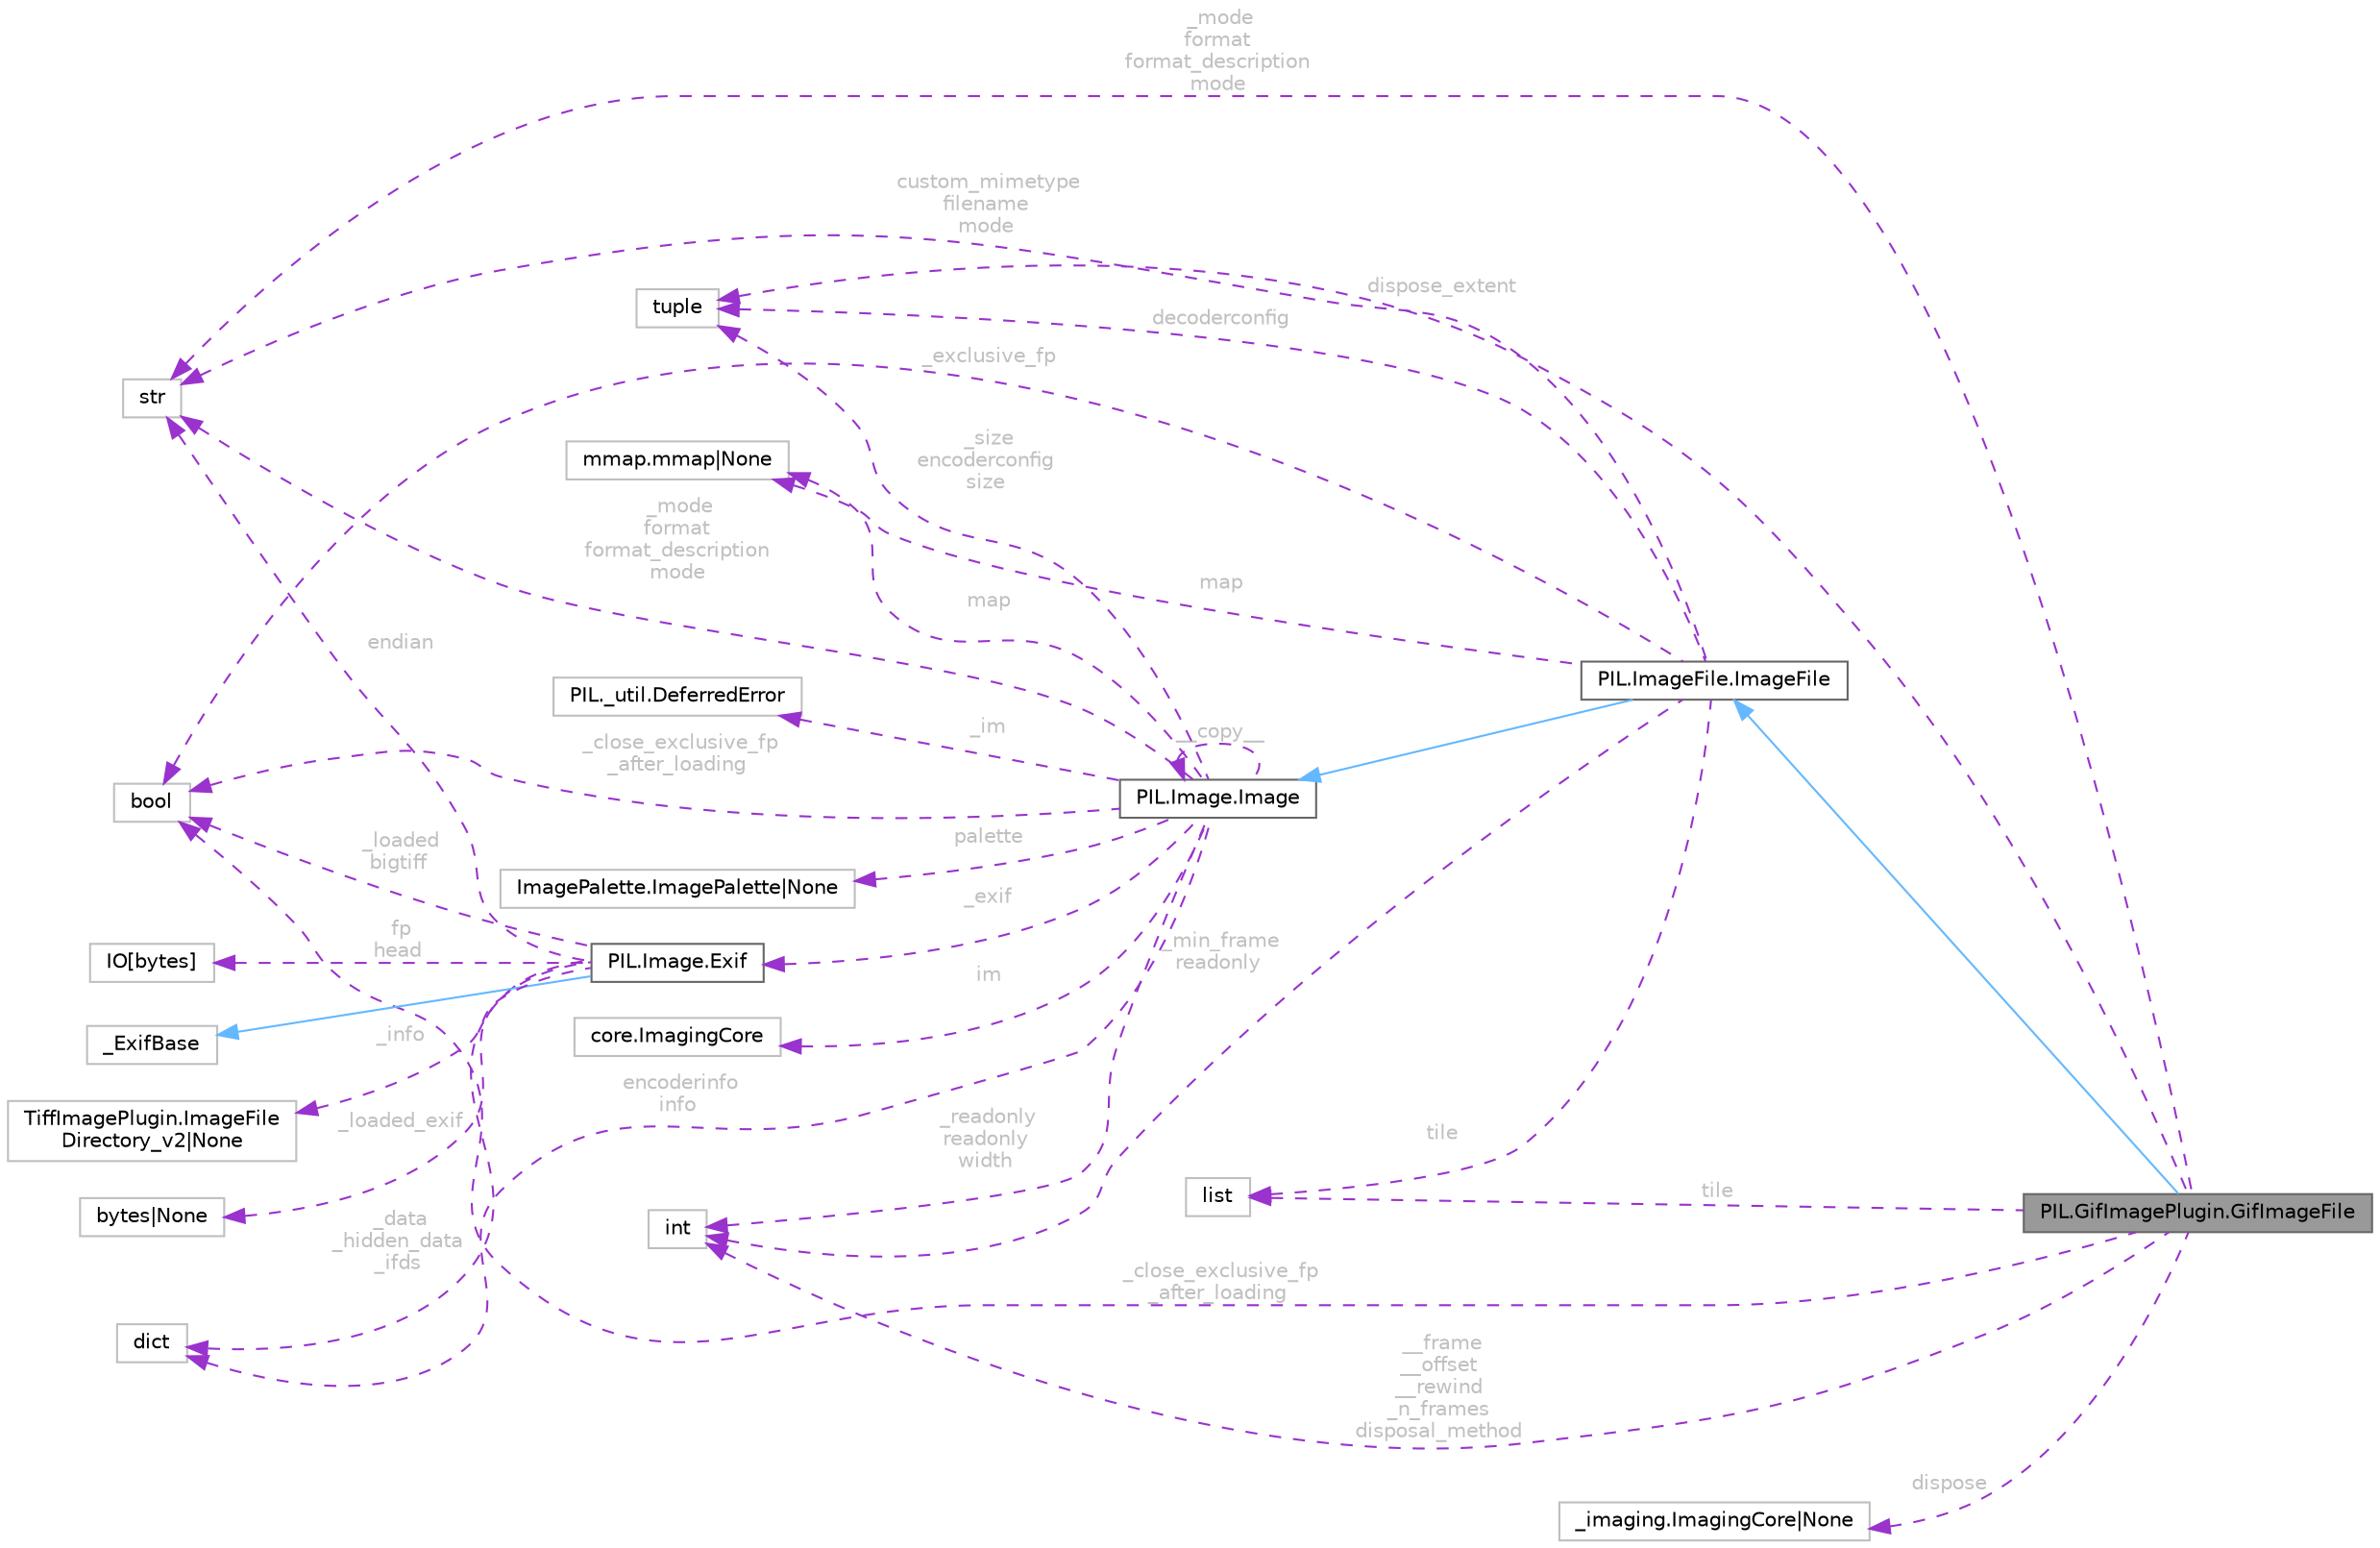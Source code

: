 digraph "PIL.GifImagePlugin.GifImageFile"
{
 // LATEX_PDF_SIZE
  bgcolor="transparent";
  edge [fontname=Helvetica,fontsize=10,labelfontname=Helvetica,labelfontsize=10];
  node [fontname=Helvetica,fontsize=10,shape=box,height=0.2,width=0.4];
  rankdir="LR";
  Node1 [id="Node000001",label="PIL.GifImagePlugin.GifImageFile",height=0.2,width=0.4,color="gray40", fillcolor="grey60", style="filled", fontcolor="black",tooltip="Image plugin for GIF images."];
  Node2 -> Node1 [id="edge33_Node000001_Node000002",dir="back",color="steelblue1",style="solid",tooltip=" "];
  Node2 [id="Node000002",label="PIL.ImageFile.ImageFile",height=0.2,width=0.4,color="gray40", fillcolor="white", style="filled",URL="$da/d3b/classPIL_1_1ImageFile_1_1ImageFile.html",tooltip=" "];
  Node3 -> Node2 [id="edge34_Node000002_Node000003",dir="back",color="steelblue1",style="solid",tooltip=" "];
  Node3 [id="Node000003",label="PIL.Image.Image",height=0.2,width=0.4,color="gray40", fillcolor="white", style="filled",URL="$db/d16/classPIL_1_1Image_1_1Image.html",tooltip=" "];
  Node4 -> Node3 [id="edge35_Node000003_Node000004",dir="back",color="darkorchid3",style="dashed",tooltip=" ",label=" _mode\nformat\nformat_description\nmode",fontcolor="grey" ];
  Node4 [id="Node000004",label="str",height=0.2,width=0.4,color="grey75", fillcolor="white", style="filled",tooltip=" "];
  Node5 -> Node3 [id="edge36_Node000003_Node000005",dir="back",color="darkorchid3",style="dashed",tooltip=" ",label=" _close_exclusive_fp\l_after_loading",fontcolor="grey" ];
  Node5 [id="Node000005",label="bool",height=0.2,width=0.4,color="grey75", fillcolor="white", style="filled",tooltip=" "];
  Node3 -> Node3 [id="edge37_Node000003_Node000003",dir="back",color="darkorchid3",style="dashed",tooltip=" ",label=" __copy__",fontcolor="grey" ];
  Node6 -> Node3 [id="edge38_Node000003_Node000006",dir="back",color="darkorchid3",style="dashed",tooltip=" ",label=" _im",fontcolor="grey" ];
  Node6 [id="Node000006",label="PIL._util.DeferredError",height=0.2,width=0.4,color="grey75", fillcolor="white", style="filled",URL="$d6/d5c/classPIL_1_1__util_1_1DeferredError.html",tooltip=" "];
  Node7 -> Node3 [id="edge39_Node000003_Node000007",dir="back",color="darkorchid3",style="dashed",tooltip=" ",label=" _size\nencoderconfig\nsize",fontcolor="grey" ];
  Node7 [id="Node000007",label="tuple",height=0.2,width=0.4,color="grey75", fillcolor="white", style="filled",tooltip=" "];
  Node8 -> Node3 [id="edge40_Node000003_Node000008",dir="back",color="darkorchid3",style="dashed",tooltip=" ",label=" palette",fontcolor="grey" ];
  Node8 [id="Node000008",label="ImagePalette.ImagePalette\|None",height=0.2,width=0.4,color="grey75", fillcolor="white", style="filled",tooltip=" "];
  Node9 -> Node3 [id="edge41_Node000003_Node000009",dir="back",color="darkorchid3",style="dashed",tooltip=" ",label=" encoderinfo\ninfo",fontcolor="grey" ];
  Node9 [id="Node000009",label="dict",height=0.2,width=0.4,color="grey75", fillcolor="white", style="filled",tooltip=" "];
  Node10 -> Node3 [id="edge42_Node000003_Node000010",dir="back",color="darkorchid3",style="dashed",tooltip=" ",label=" _readonly\nreadonly\nwidth",fontcolor="grey" ];
  Node10 [id="Node000010",label="int",height=0.2,width=0.4,color="grey75", fillcolor="white", style="filled",tooltip=" "];
  Node11 -> Node3 [id="edge43_Node000003_Node000011",dir="back",color="darkorchid3",style="dashed",tooltip=" ",label=" _exif",fontcolor="grey" ];
  Node11 [id="Node000011",label="PIL.Image.Exif",height=0.2,width=0.4,color="gray40", fillcolor="white", style="filled",URL="$d5/d98/classPIL_1_1Image_1_1Exif.html",tooltip=" "];
  Node12 -> Node11 [id="edge44_Node000011_Node000012",dir="back",color="steelblue1",style="solid",tooltip=" "];
  Node12 [id="Node000012",label="_ExifBase",height=0.2,width=0.4,color="grey75", fillcolor="white", style="filled",URL="$d3/dc3/class__ExifBase.html",tooltip=" "];
  Node4 -> Node11 [id="edge45_Node000011_Node000004",dir="back",color="darkorchid3",style="dashed",tooltip=" ",label=" endian",fontcolor="grey" ];
  Node5 -> Node11 [id="edge46_Node000011_Node000005",dir="back",color="darkorchid3",style="dashed",tooltip=" ",label=" _loaded\nbigtiff",fontcolor="grey" ];
  Node9 -> Node11 [id="edge47_Node000011_Node000009",dir="back",color="darkorchid3",style="dashed",tooltip=" ",label=" _data\n_hidden_data\n_ifds",fontcolor="grey" ];
  Node13 -> Node11 [id="edge48_Node000011_Node000013",dir="back",color="darkorchid3",style="dashed",tooltip=" ",label=" _info",fontcolor="grey" ];
  Node13 [id="Node000013",label="TiffImagePlugin.ImageFile\lDirectory_v2\|None",height=0.2,width=0.4,color="grey75", fillcolor="white", style="filled",tooltip=" "];
  Node14 -> Node11 [id="edge49_Node000011_Node000014",dir="back",color="darkorchid3",style="dashed",tooltip=" ",label=" _loaded_exif",fontcolor="grey" ];
  Node14 [id="Node000014",label="bytes\|None",height=0.2,width=0.4,color="grey75", fillcolor="white", style="filled",tooltip=" "];
  Node15 -> Node11 [id="edge50_Node000011_Node000015",dir="back",color="darkorchid3",style="dashed",tooltip=" ",label=" fp\nhead",fontcolor="grey" ];
  Node15 [id="Node000015",label="IO[bytes]",height=0.2,width=0.4,color="grey75", fillcolor="white", style="filled",tooltip=" "];
  Node16 -> Node3 [id="edge51_Node000003_Node000016",dir="back",color="darkorchid3",style="dashed",tooltip=" ",label=" map",fontcolor="grey" ];
  Node16 [id="Node000016",label="mmap.mmap\|None",height=0.2,width=0.4,color="grey75", fillcolor="white", style="filled",tooltip=" "];
  Node17 -> Node3 [id="edge52_Node000003_Node000017",dir="back",color="darkorchid3",style="dashed",tooltip=" ",label=" im",fontcolor="grey" ];
  Node17 [id="Node000017",label="core.ImagingCore",height=0.2,width=0.4,color="grey75", fillcolor="white", style="filled",tooltip=" "];
  Node10 -> Node2 [id="edge53_Node000002_Node000010",dir="back",color="darkorchid3",style="dashed",tooltip=" ",label=" _min_frame\nreadonly",fontcolor="grey" ];
  Node4 -> Node2 [id="edge54_Node000002_Node000004",dir="back",color="darkorchid3",style="dashed",tooltip=" ",label=" custom_mimetype\nfilename\nmode",fontcolor="grey" ];
  Node18 -> Node2 [id="edge55_Node000002_Node000018",dir="back",color="darkorchid3",style="dashed",tooltip=" ",label=" tile",fontcolor="grey" ];
  Node18 [id="Node000018",label="list",height=0.2,width=0.4,color="grey75", fillcolor="white", style="filled",tooltip=" "];
  Node7 -> Node2 [id="edge56_Node000002_Node000007",dir="back",color="darkorchid3",style="dashed",tooltip=" ",label=" decoderconfig",fontcolor="grey" ];
  Node5 -> Node2 [id="edge57_Node000002_Node000005",dir="back",color="darkorchid3",style="dashed",tooltip=" ",label=" _exclusive_fp",fontcolor="grey" ];
  Node16 -> Node2 [id="edge58_Node000002_Node000016",dir="back",color="darkorchid3",style="dashed",tooltip=" ",label=" map",fontcolor="grey" ];
  Node4 -> Node1 [id="edge59_Node000001_Node000004",dir="back",color="darkorchid3",style="dashed",tooltip=" ",label=" _mode\nformat\nformat_description\nmode",fontcolor="grey" ];
  Node5 -> Node1 [id="edge60_Node000001_Node000005",dir="back",color="darkorchid3",style="dashed",tooltip=" ",label=" _close_exclusive_fp\l_after_loading",fontcolor="grey" ];
  Node10 -> Node1 [id="edge61_Node000001_Node000010",dir="back",color="darkorchid3",style="dashed",tooltip=" ",label=" __frame\n__offset\n__rewind\n_n_frames\ndisposal_method",fontcolor="grey" ];
  Node19 -> Node1 [id="edge62_Node000001_Node000019",dir="back",color="darkorchid3",style="dashed",tooltip=" ",label=" dispose",fontcolor="grey" ];
  Node19 [id="Node000019",label="_imaging.ImagingCore\|None",height=0.2,width=0.4,color="grey75", fillcolor="white", style="filled",tooltip=" "];
  Node18 -> Node1 [id="edge63_Node000001_Node000018",dir="back",color="darkorchid3",style="dashed",tooltip=" ",label=" tile",fontcolor="grey" ];
  Node7 -> Node1 [id="edge64_Node000001_Node000007",dir="back",color="darkorchid3",style="dashed",tooltip=" ",label=" dispose_extent",fontcolor="grey" ];
}
